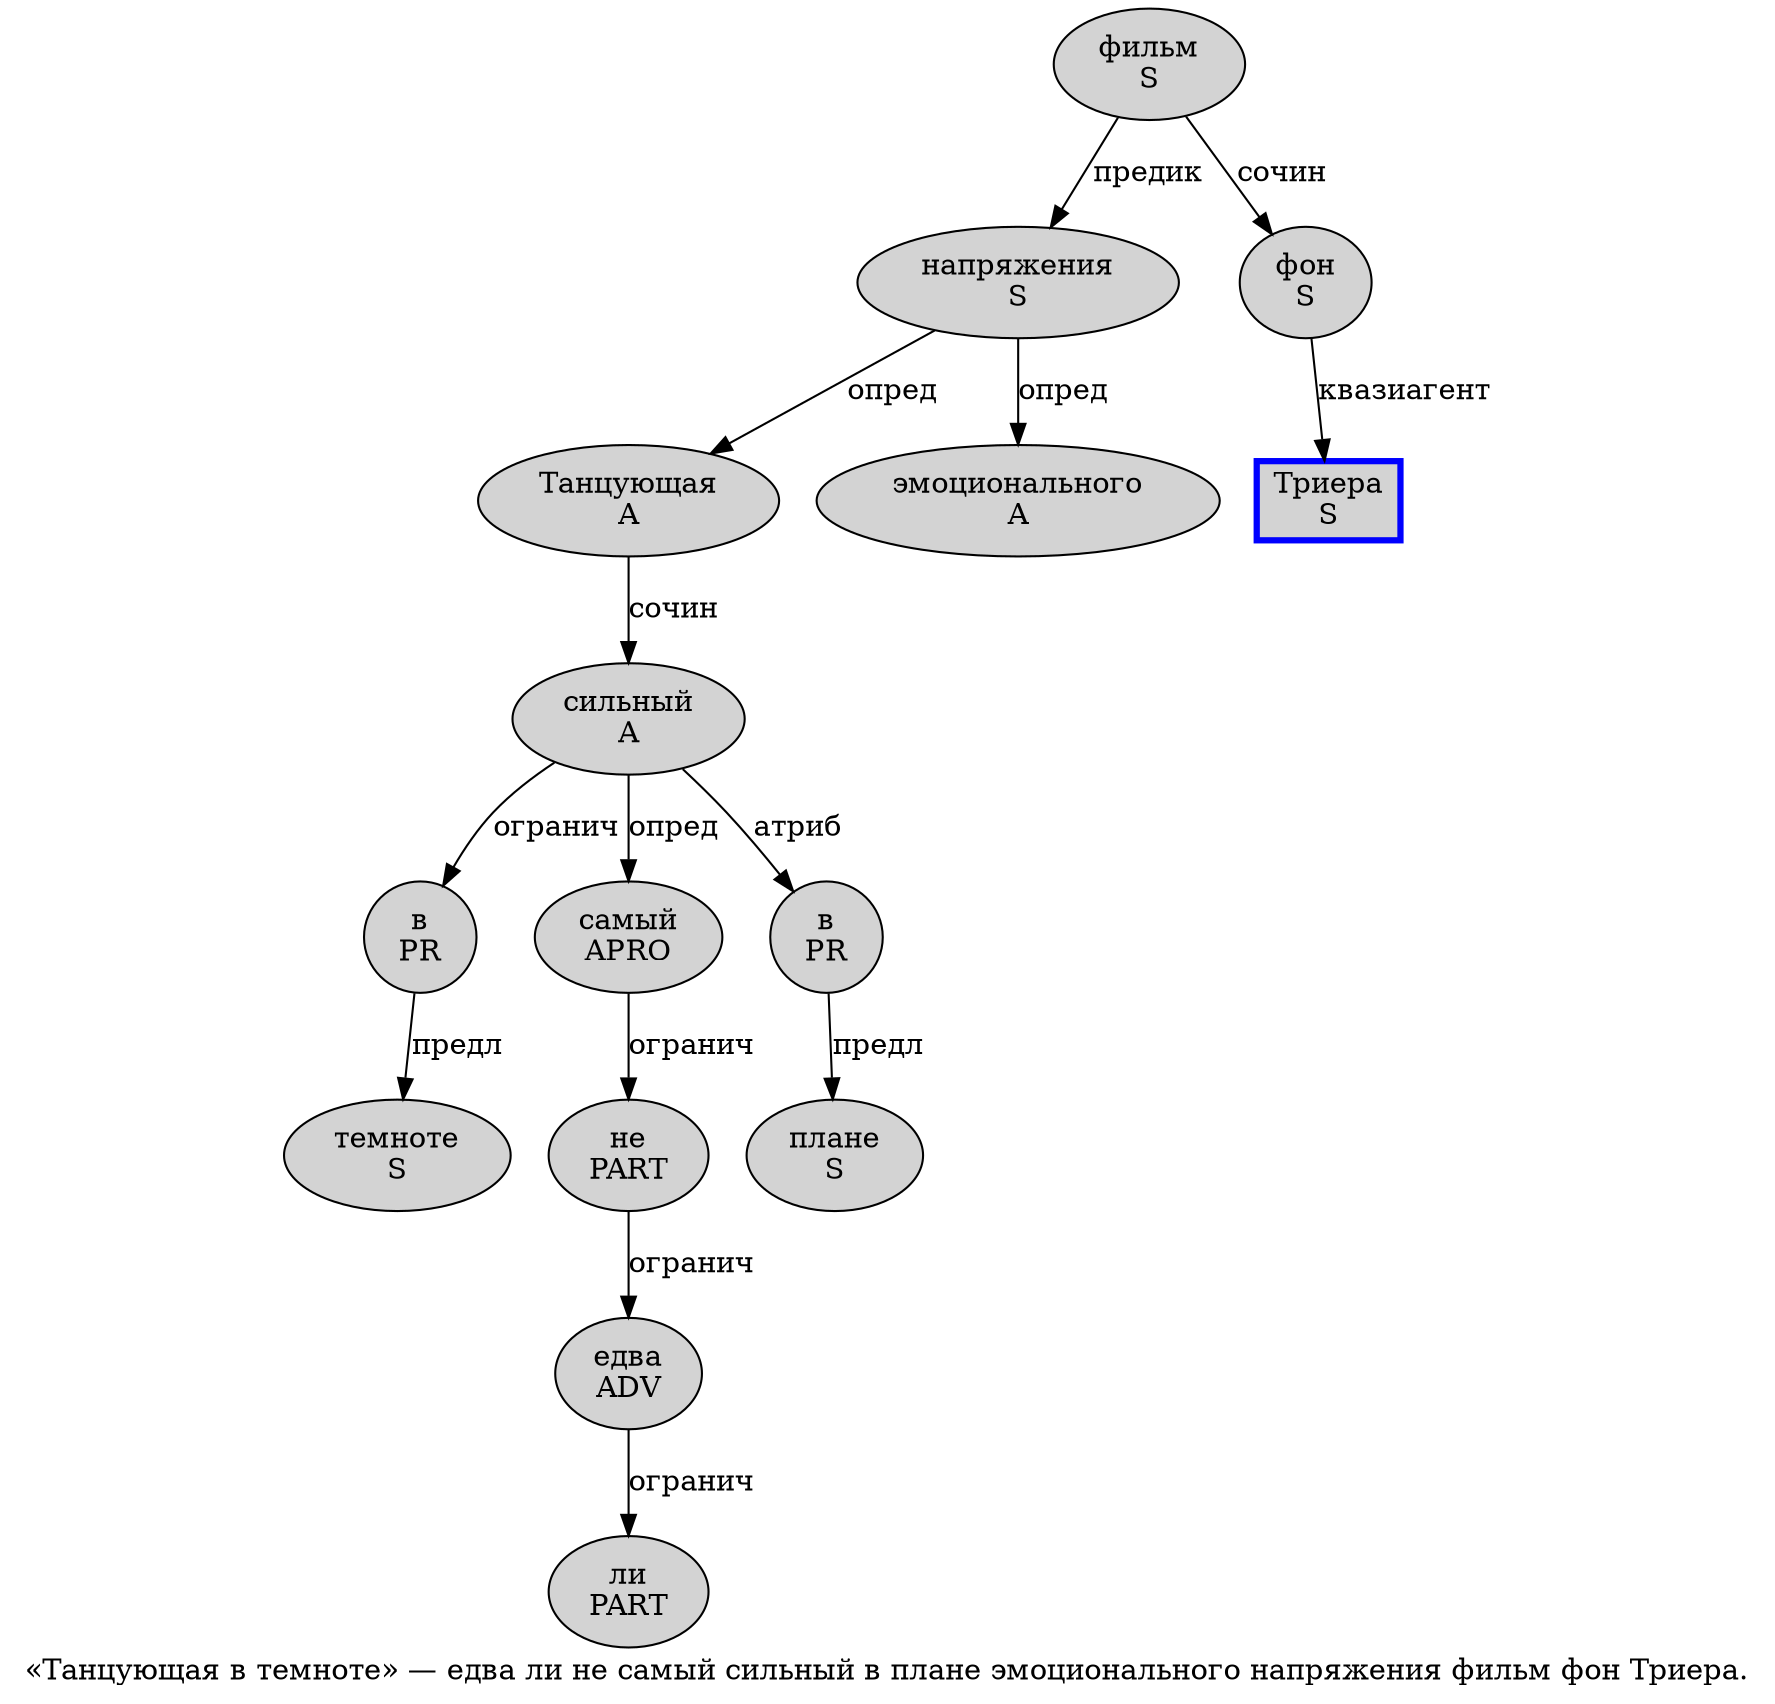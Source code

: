 digraph SENTENCE_825 {
	graph [label="«Танцующая в темноте» — едва ли не самый сильный в плане эмоционального напряжения фильм фон Триера."]
	node [style=filled]
		1 [label="Танцующая
A" color="" fillcolor=lightgray penwidth=1 shape=ellipse]
		2 [label="в
PR" color="" fillcolor=lightgray penwidth=1 shape=ellipse]
		3 [label="темноте
S" color="" fillcolor=lightgray penwidth=1 shape=ellipse]
		6 [label="едва
ADV" color="" fillcolor=lightgray penwidth=1 shape=ellipse]
		7 [label="ли
PART" color="" fillcolor=lightgray penwidth=1 shape=ellipse]
		8 [label="не
PART" color="" fillcolor=lightgray penwidth=1 shape=ellipse]
		9 [label="самый
APRO" color="" fillcolor=lightgray penwidth=1 shape=ellipse]
		10 [label="сильный
A" color="" fillcolor=lightgray penwidth=1 shape=ellipse]
		11 [label="в
PR" color="" fillcolor=lightgray penwidth=1 shape=ellipse]
		12 [label="плане
S" color="" fillcolor=lightgray penwidth=1 shape=ellipse]
		13 [label="эмоционального
A" color="" fillcolor=lightgray penwidth=1 shape=ellipse]
		14 [label="напряжения
S" color="" fillcolor=lightgray penwidth=1 shape=ellipse]
		15 [label="фильм
S" color="" fillcolor=lightgray penwidth=1 shape=ellipse]
		16 [label="фон
S" color="" fillcolor=lightgray penwidth=1 shape=ellipse]
		17 [label="Триера
S" color=blue fillcolor=lightgray penwidth=3 shape=box]
			2 -> 3 [label="предл"]
			9 -> 8 [label="огранич"]
			11 -> 12 [label="предл"]
			10 -> 2 [label="огранич"]
			10 -> 9 [label="опред"]
			10 -> 11 [label="атриб"]
			6 -> 7 [label="огранич"]
			15 -> 14 [label="предик"]
			15 -> 16 [label="сочин"]
			14 -> 1 [label="опред"]
			14 -> 13 [label="опред"]
			1 -> 10 [label="сочин"]
			16 -> 17 [label="квазиагент"]
			8 -> 6 [label="огранич"]
}